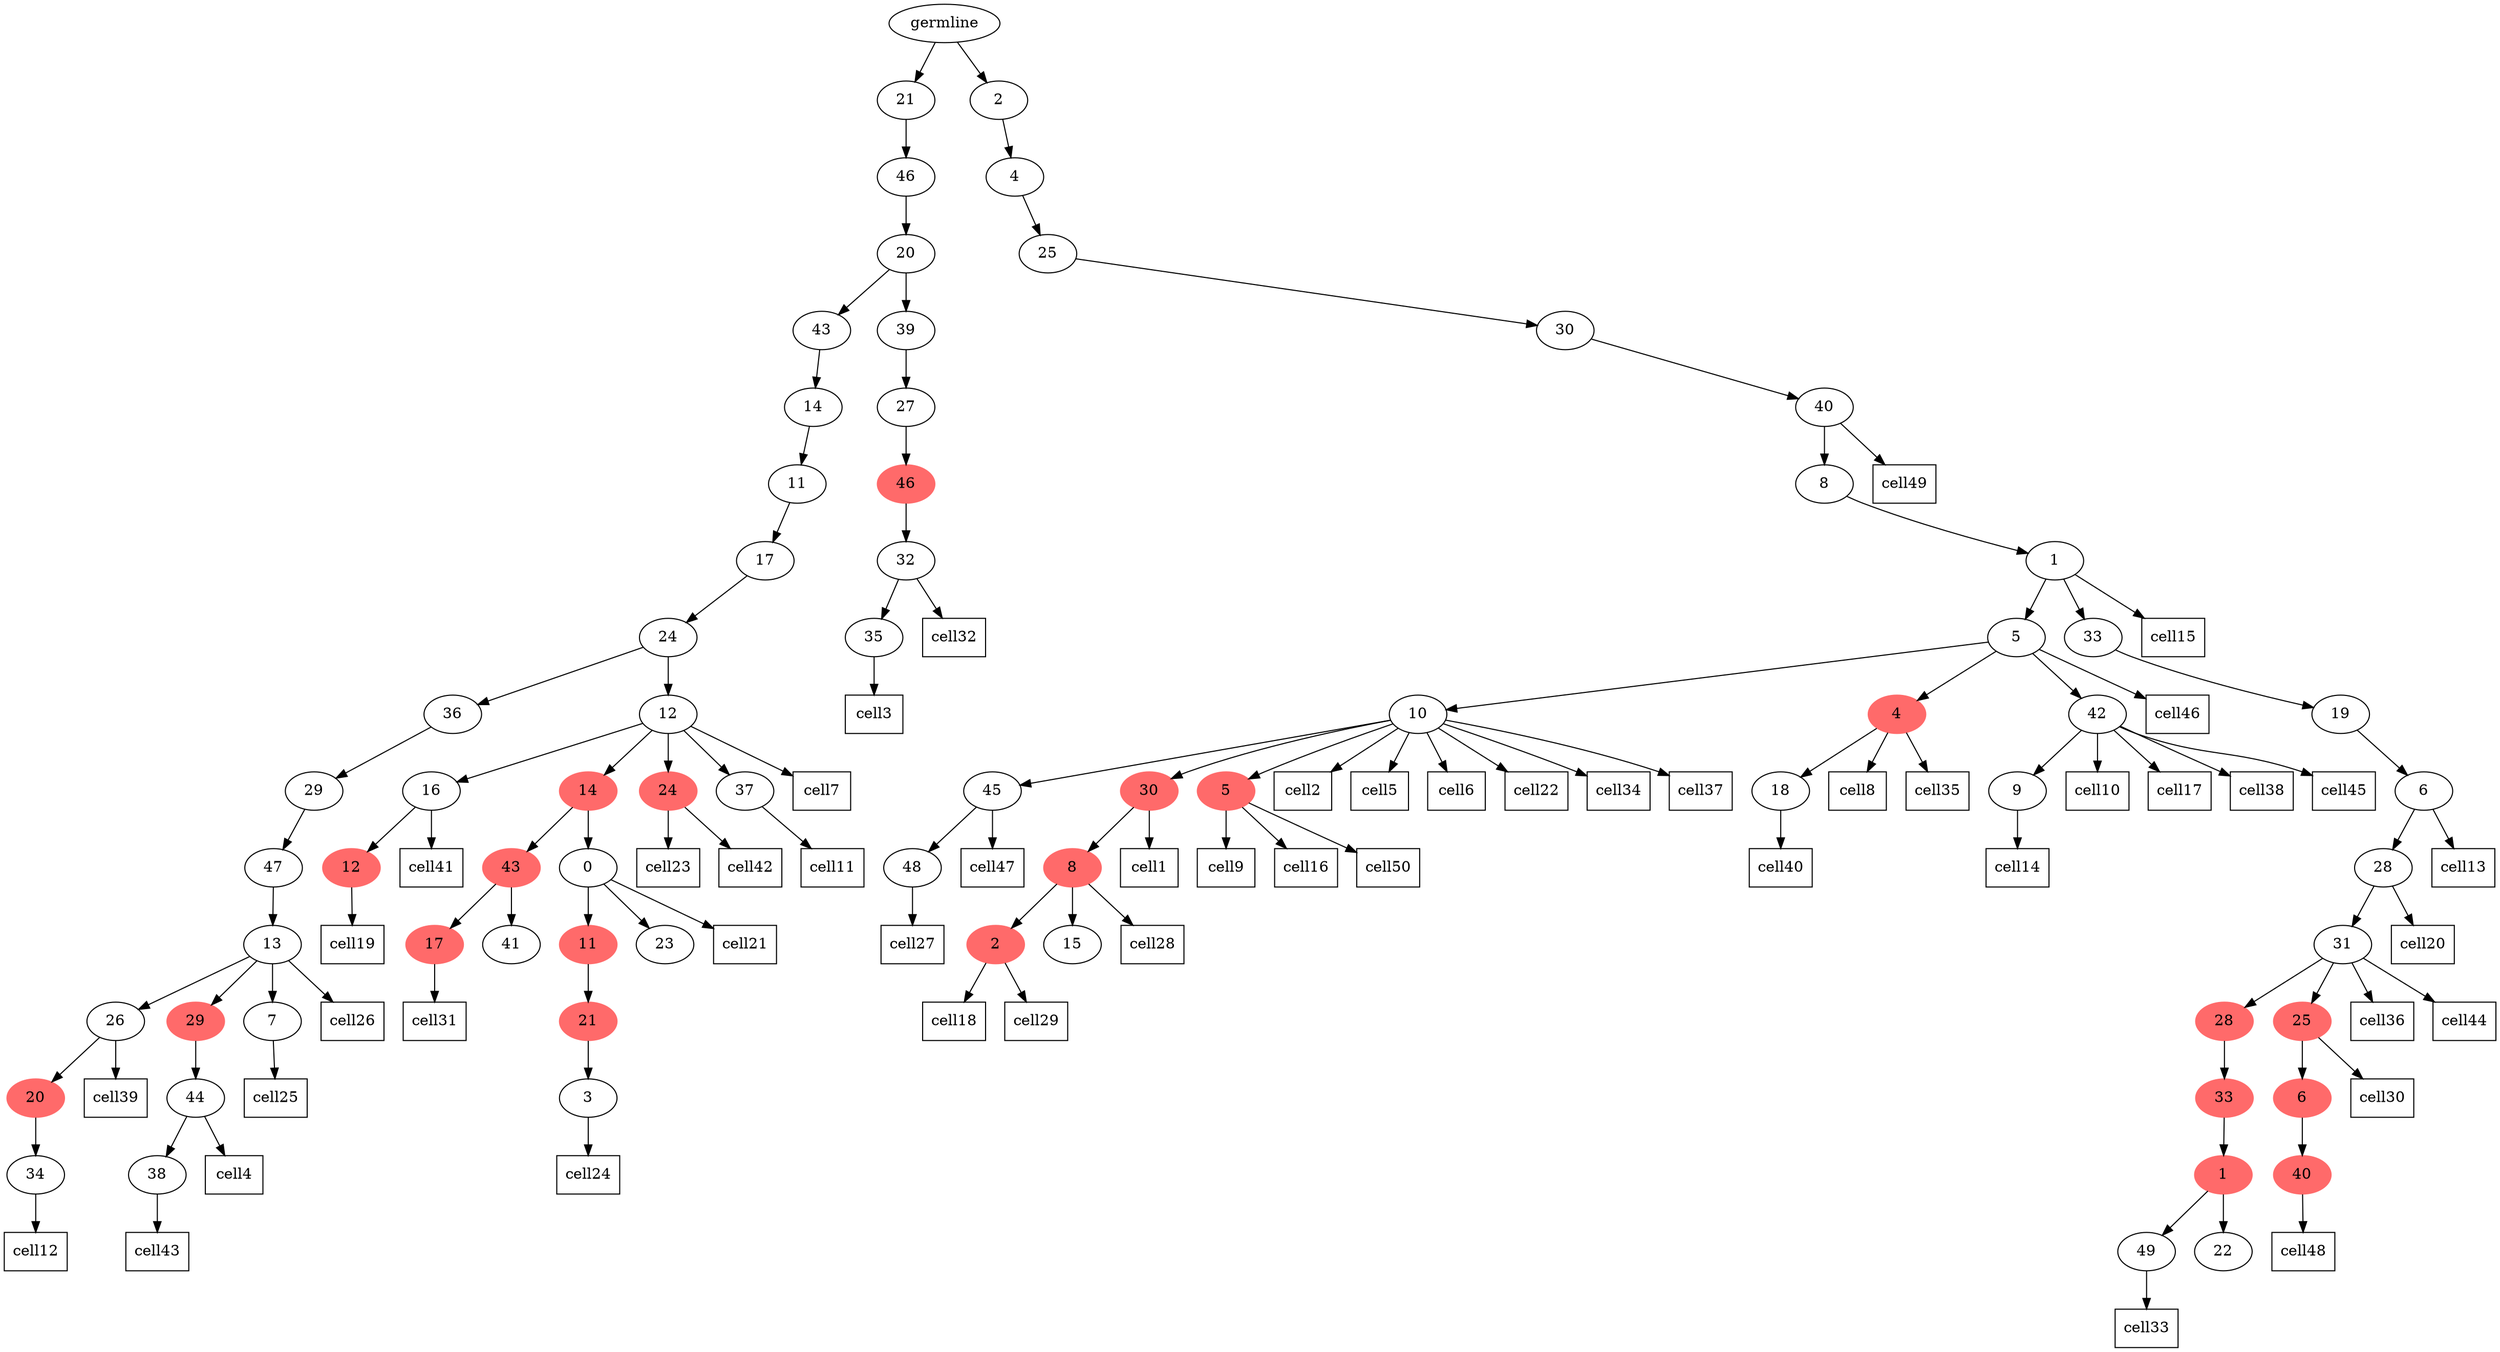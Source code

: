 digraph g {
	"70" -> "71";
	"71" [label="34"];
	"69" -> "70";
	"70" [color=indianred1, style=filled, label="20"];
	"66" -> "67";
	"67" [label="38"];
	"65" -> "66";
	"66" [label="44"];
	"64" -> "65";
	"65" [color=indianred1, style=filled, label="29"];
	"64" -> "68";
	"68" [label="7"];
	"64" -> "69";
	"69" [label="26"];
	"63" -> "64";
	"64" [label="13"];
	"62" -> "63";
	"63" [label="47"];
	"61" -> "62";
	"62" [label="29"];
	"58" -> "59";
	"59" [color=indianred1, style=filled, label="12"];
	"54" -> "55";
	"55" [color=indianred1, style=filled, label="17"];
	"54" -> "56";
	"56" [label="41"];
	"51" -> "52";
	"52" [label="3"];
	"50" -> "51";
	"51" [color=indianred1, style=filled, label="21"];
	"49" -> "50";
	"50" [color=indianred1, style=filled, label="11"];
	"49" -> "53";
	"53" [label="23"];
	"48" -> "49";
	"49" [label="0"];
	"48" -> "54";
	"54" [color=indianred1, style=filled, label="43"];
	"47" -> "48";
	"48" [color=indianred1, style=filled, label="14"];
	"47" -> "57";
	"57" [color=indianred1, style=filled, label="24"];
	"47" -> "58";
	"58" [label="16"];
	"47" -> "60";
	"60" [label="37"];
	"46" -> "47";
	"47" [label="12"];
	"46" -> "61";
	"61" [label="36"];
	"45" -> "46";
	"46" [label="24"];
	"44" -> "45";
	"45" [label="17"];
	"43" -> "44";
	"44" [label="11"];
	"42" -> "43";
	"43" [label="14"];
	"40" -> "41";
	"41" [label="35"];
	"39" -> "40";
	"40" [label="32"];
	"38" -> "39";
	"39" [color=indianred1, style=filled, label="46"];
	"37" -> "38";
	"38" [label="27"];
	"36" -> "37";
	"37" [label="39"];
	"36" -> "42";
	"42" [label="43"];
	"35" -> "36";
	"36" [label="20"];
	"34" -> "35";
	"35" [label="46"];
	"31" -> "32";
	"32" [label="48"];
	"28" -> "29";
	"29" [color=indianred1, style=filled, label="2"];
	"28" -> "30";
	"30" [label="15"];
	"27" -> "28";
	"28" [color=indianred1, style=filled, label="8"];
	"26" -> "27";
	"27" [color=indianred1, style=filled, label="30"];
	"26" -> "31";
	"31" [label="45"];
	"26" -> "33";
	"33" [color=indianred1, style=filled, label="5"];
	"24" -> "25";
	"25" [label="18"];
	"22" -> "23";
	"23" [label="9"];
	"21" -> "22";
	"22" [label="42"];
	"21" -> "24";
	"24" [color=indianred1, style=filled, label="4"];
	"21" -> "26";
	"26" [label="10"];
	"18" -> "19";
	"19" [label="49"];
	"18" -> "20";
	"20" [label="22"];
	"17" -> "18";
	"18" [color=indianred1, style=filled, label="1"];
	"16" -> "17";
	"17" [color=indianred1, style=filled, label="33"];
	"14" -> "15";
	"15" [color=indianred1, style=filled, label="40"];
	"13" -> "14";
	"14" [color=indianred1, style=filled, label="6"];
	"12" -> "13";
	"13" [color=indianred1, style=filled, label="25"];
	"12" -> "16";
	"16" [color=indianred1, style=filled, label="28"];
	"11" -> "12";
	"12" [label="31"];
	"10" -> "11";
	"11" [label="28"];
	"9" -> "10";
	"10" [label="6"];
	"8" -> "9";
	"9" [label="19"];
	"7" -> "8";
	"8" [label="33"];
	"7" -> "21";
	"21" [label="5"];
	"6" -> "7";
	"7" [label="1"];
	"5" -> "6";
	"6" [label="8"];
	"4" -> "5";
	"5" [label="40"];
	"3" -> "4";
	"4" [label="30"];
	"2" -> "3";
	"3" [label="25"];
	"1" -> "2";
	"2" [label="4"];
	"0" -> "1";
	"1" [label="2"];
	"0" -> "34";
	"34" [label="21"];
	"0" [label="germline"];
	"27" -> cell1;
	cell1 [shape=box]
	"26" -> cell2;
	cell2 [shape=box]
	"41" -> cell3;
	cell3 [shape=box]
	"66" -> cell4;
	cell4 [shape=box]
	"26" -> cell5;
	cell5 [shape=box]
	"26" -> cell6;
	cell6 [shape=box]
	"47" -> cell7;
	cell7 [shape=box]
	"24" -> cell8;
	cell8 [shape=box]
	"33" -> cell9;
	cell9 [shape=box]
	"22" -> cell10;
	cell10 [shape=box]
	"60" -> cell11;
	cell11 [shape=box]
	"71" -> cell12;
	cell12 [shape=box]
	"10" -> cell13;
	cell13 [shape=box]
	"23" -> cell14;
	cell14 [shape=box]
	"7" -> cell15;
	cell15 [shape=box]
	"33" -> cell16;
	cell16 [shape=box]
	"22" -> cell17;
	cell17 [shape=box]
	"29" -> cell18;
	cell18 [shape=box]
	"59" -> cell19;
	cell19 [shape=box]
	"11" -> cell20;
	cell20 [shape=box]
	"49" -> cell21;
	cell21 [shape=box]
	"26" -> cell22;
	cell22 [shape=box]
	"57" -> cell23;
	cell23 [shape=box]
	"52" -> cell24;
	cell24 [shape=box]
	"68" -> cell25;
	cell25 [shape=box]
	"64" -> cell26;
	cell26 [shape=box]
	"32" -> cell27;
	cell27 [shape=box]
	"28" -> cell28;
	cell28 [shape=box]
	"29" -> cell29;
	cell29 [shape=box]
	"13" -> cell30;
	cell30 [shape=box]
	"55" -> cell31;
	cell31 [shape=box]
	"40" -> cell32;
	cell32 [shape=box]
	"19" -> cell33;
	cell33 [shape=box]
	"26" -> cell34;
	cell34 [shape=box]
	"24" -> cell35;
	cell35 [shape=box]
	"12" -> cell36;
	cell36 [shape=box]
	"26" -> cell37;
	cell37 [shape=box]
	"22" -> cell38;
	cell38 [shape=box]
	"69" -> cell39;
	cell39 [shape=box]
	"25" -> cell40;
	cell40 [shape=box]
	"58" -> cell41;
	cell41 [shape=box]
	"57" -> cell42;
	cell42 [shape=box]
	"67" -> cell43;
	cell43 [shape=box]
	"12" -> cell44;
	cell44 [shape=box]
	"22" -> cell45;
	cell45 [shape=box]
	"21" -> cell46;
	cell46 [shape=box]
	"31" -> cell47;
	cell47 [shape=box]
	"15" -> cell48;
	cell48 [shape=box]
	"5" -> cell49;
	cell49 [shape=box]
	"33" -> cell50;
	cell50 [shape=box]
}
